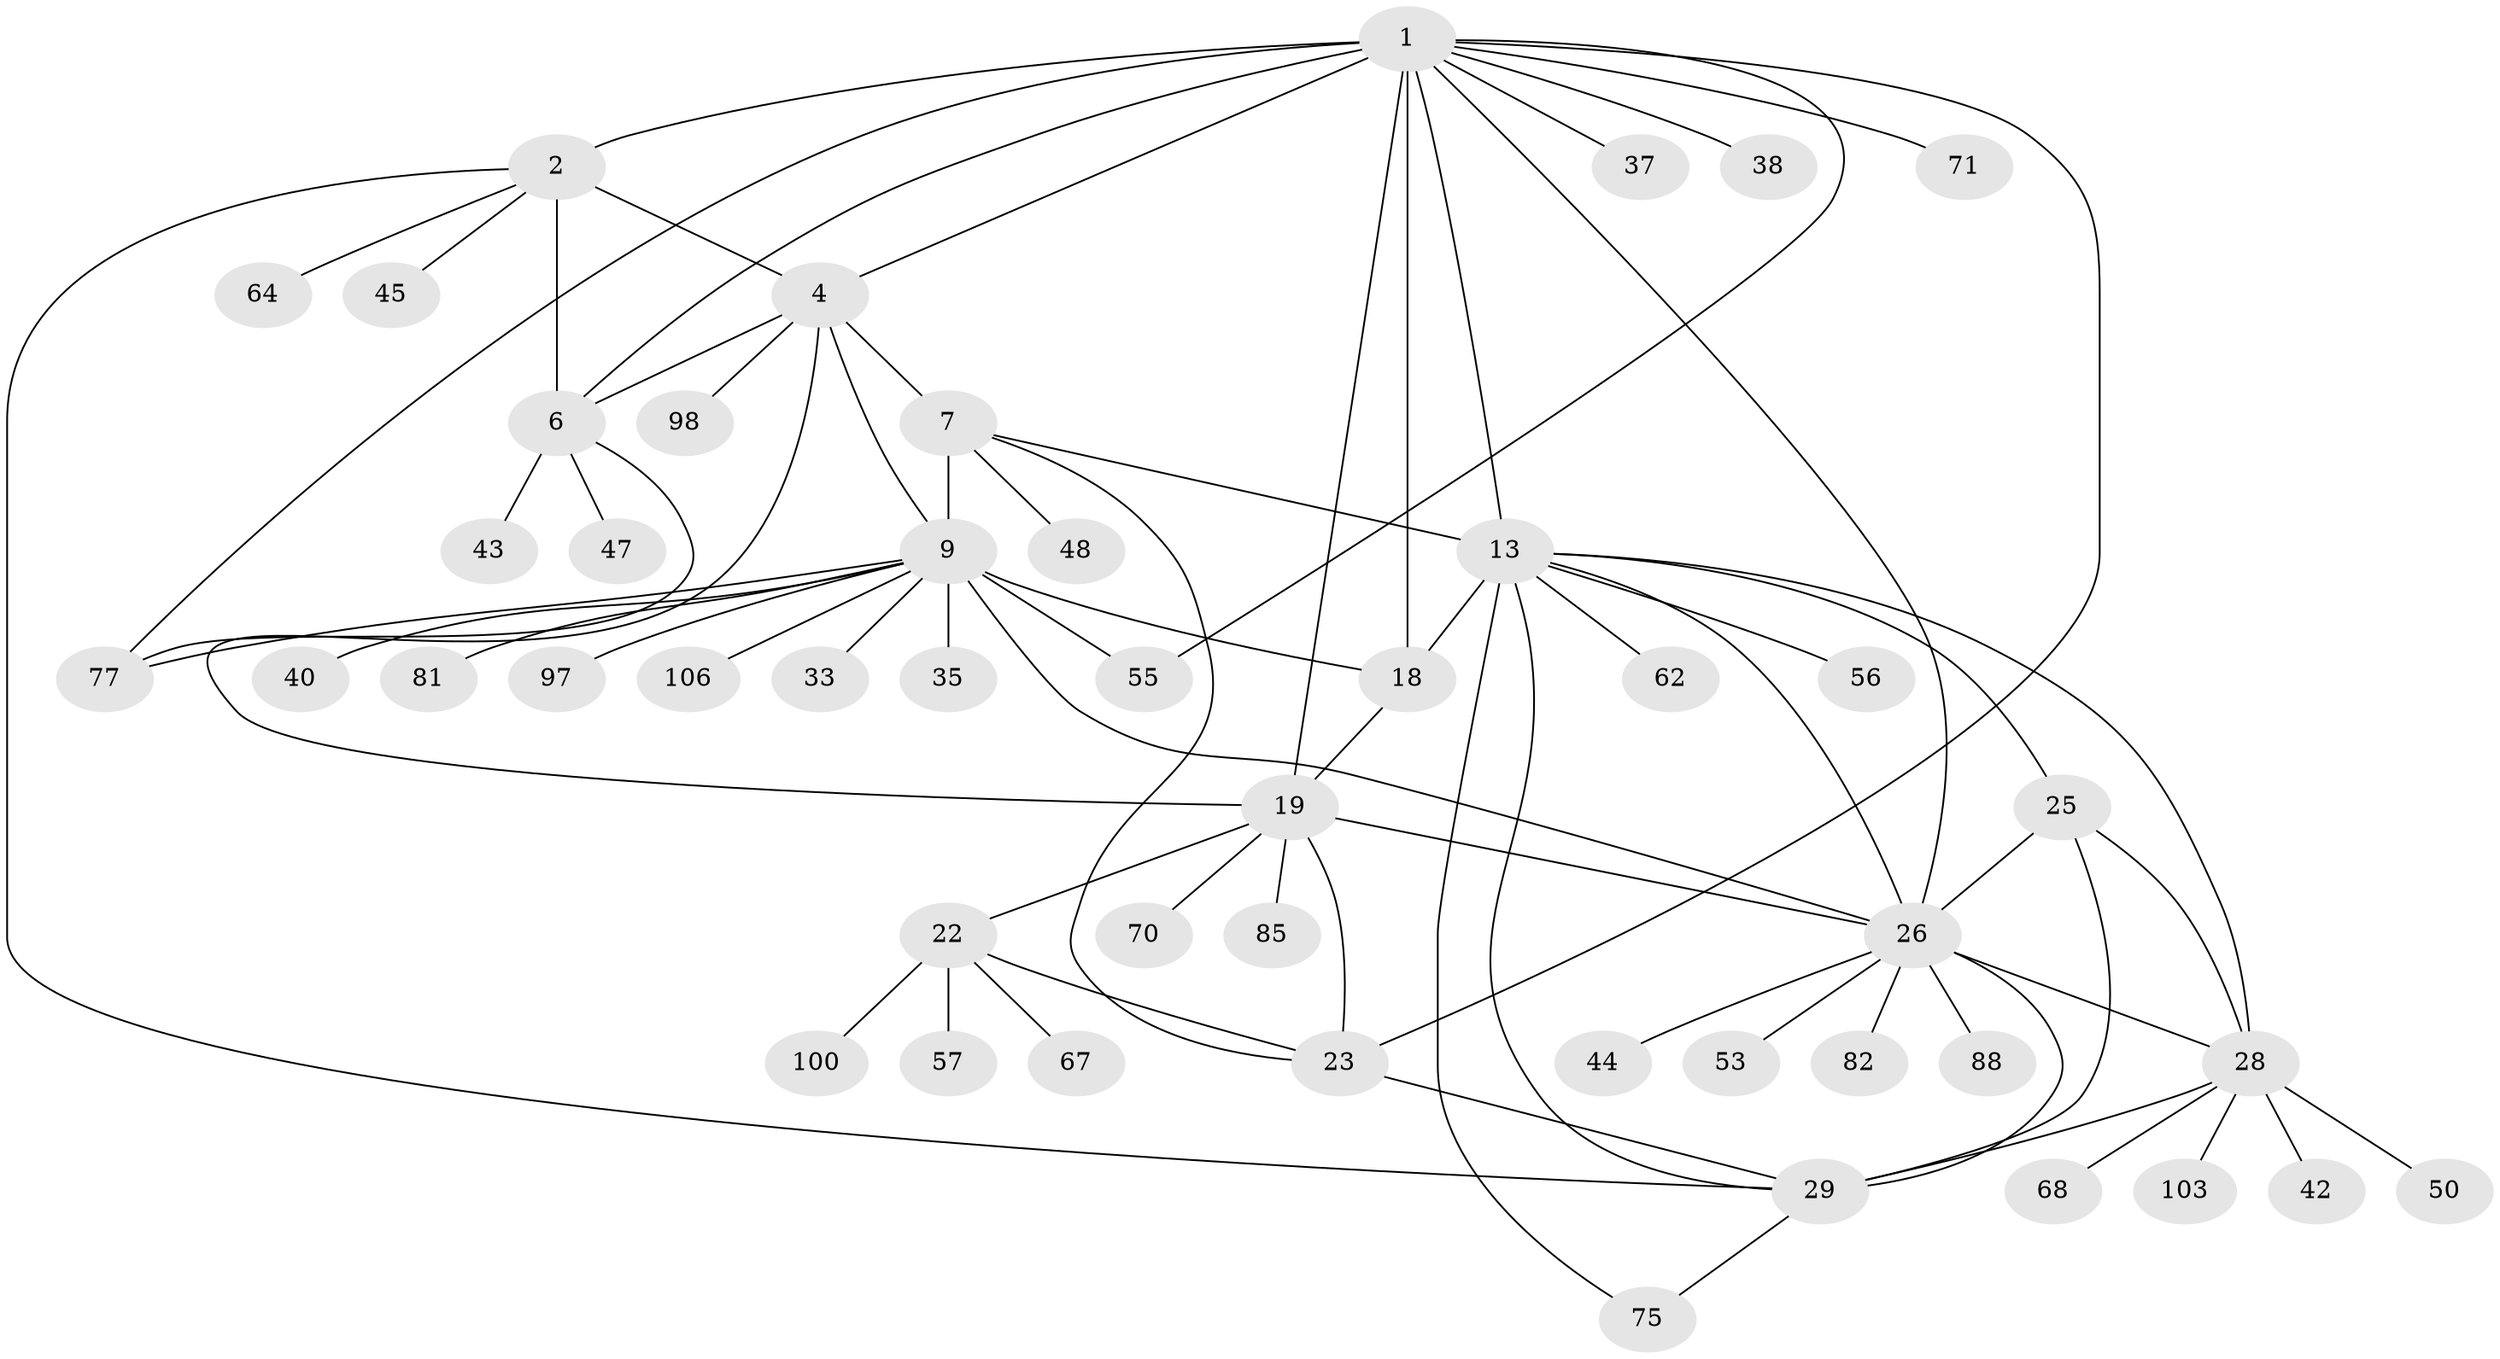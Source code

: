 // original degree distribution, {9: 0.08264462809917356, 6: 0.04132231404958678, 7: 0.049586776859504134, 12: 0.03305785123966942, 8: 0.024793388429752067, 15: 0.008264462809917356, 5: 0.008264462809917356, 1: 0.5371900826446281, 2: 0.18181818181818182, 3: 0.024793388429752067, 4: 0.008264462809917356}
// Generated by graph-tools (version 1.1) at 2025/19/03/04/25 18:19:36]
// undirected, 48 vertices, 74 edges
graph export_dot {
graph [start="1"]
  node [color=gray90,style=filled];
  1 [super="+32+14+31+5"];
  2 [super="+3"];
  4;
  6 [super="+74+41+61+72"];
  7 [super="+90+52+8+11"];
  9 [super="+10+12"];
  13 [super="+107+16"];
  18 [super="+116+51"];
  19 [super="+24+46+119+20"];
  22 [super="+54"];
  23 [super="+39+108+78+60"];
  25;
  26 [super="+83+49+27+69"];
  28;
  29 [super="+63+84+104+113+36"];
  33;
  35 [super="+66"];
  37;
  38 [super="+59+87"];
  40;
  42;
  43 [super="+105"];
  44 [super="+58"];
  45;
  47;
  48;
  50;
  53;
  55;
  56;
  57;
  62;
  64 [super="+112"];
  67 [super="+96"];
  68;
  70;
  71 [super="+94"];
  75;
  77 [super="+93"];
  81;
  82;
  85;
  88;
  97;
  98 [super="+99"];
  100;
  103;
  106;
  1 -- 2 [weight=4];
  1 -- 4 [weight=2];
  1 -- 6 [weight=2];
  1 -- 37;
  1 -- 38;
  1 -- 71;
  1 -- 13 [weight=6];
  1 -- 77;
  1 -- 18 [weight=3];
  1 -- 19;
  1 -- 55;
  1 -- 23;
  1 -- 26;
  2 -- 4 [weight=2];
  2 -- 6 [weight=2];
  2 -- 64;
  2 -- 29;
  2 -- 45;
  4 -- 6;
  4 -- 98;
  4 -- 7;
  4 -- 9;
  4 -- 19;
  6 -- 43;
  6 -- 47;
  6 -- 77;
  7 -- 9 [weight=9];
  7 -- 48;
  7 -- 13;
  7 -- 23;
  9 -- 33;
  9 -- 40;
  9 -- 97;
  9 -- 35;
  9 -- 106;
  9 -- 77;
  9 -- 81;
  9 -- 26 [weight=2];
  9 -- 18;
  9 -- 55;
  13 -- 18 [weight=2];
  13 -- 56;
  13 -- 62;
  13 -- 75;
  13 -- 25;
  13 -- 26 [weight=2];
  13 -- 28;
  13 -- 29;
  18 -- 19;
  19 -- 22 [weight=4];
  19 -- 23 [weight=4];
  19 -- 85;
  19 -- 26;
  19 -- 70;
  22 -- 23;
  22 -- 57;
  22 -- 67;
  22 -- 100;
  23 -- 29;
  25 -- 26 [weight=2];
  25 -- 28;
  25 -- 29;
  26 -- 28 [weight=2];
  26 -- 29 [weight=2];
  26 -- 88;
  26 -- 53;
  26 -- 82;
  26 -- 44;
  28 -- 29;
  28 -- 42;
  28 -- 50;
  28 -- 68;
  28 -- 103;
  29 -- 75;
}
